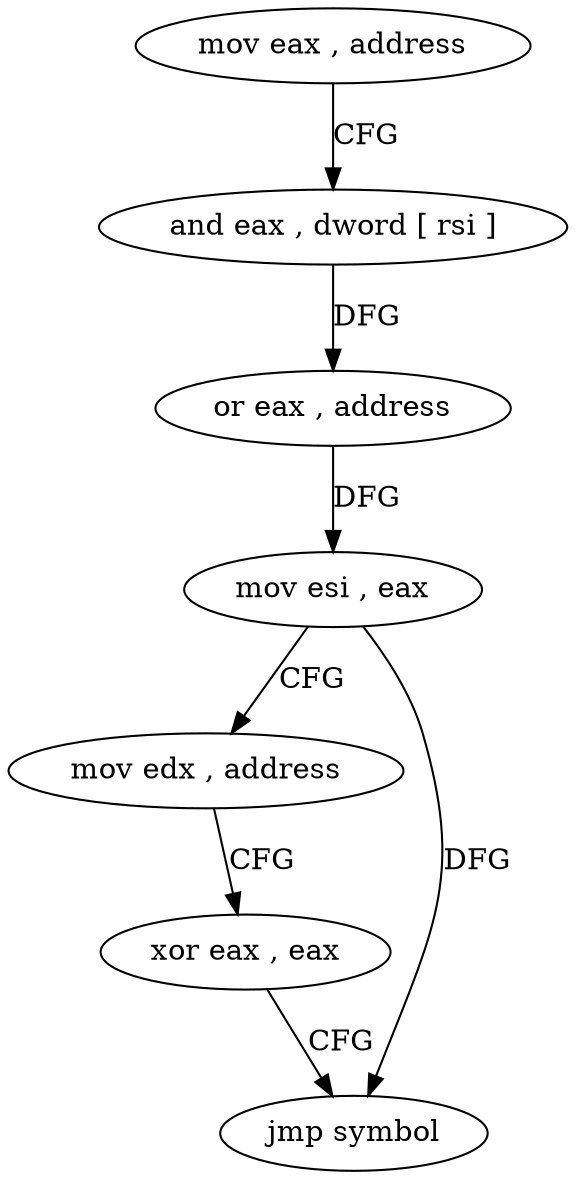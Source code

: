 digraph "func" {
"4254816" [label = "mov eax , address" ]
"4254821" [label = "and eax , dword [ rsi ]" ]
"4254823" [label = "or eax , address" ]
"4254828" [label = "mov esi , eax" ]
"4254830" [label = "mov edx , address" ]
"4254835" [label = "xor eax , eax" ]
"4254837" [label = "jmp symbol" ]
"4254816" -> "4254821" [ label = "CFG" ]
"4254821" -> "4254823" [ label = "DFG" ]
"4254823" -> "4254828" [ label = "DFG" ]
"4254828" -> "4254830" [ label = "CFG" ]
"4254828" -> "4254837" [ label = "DFG" ]
"4254830" -> "4254835" [ label = "CFG" ]
"4254835" -> "4254837" [ label = "CFG" ]
}
